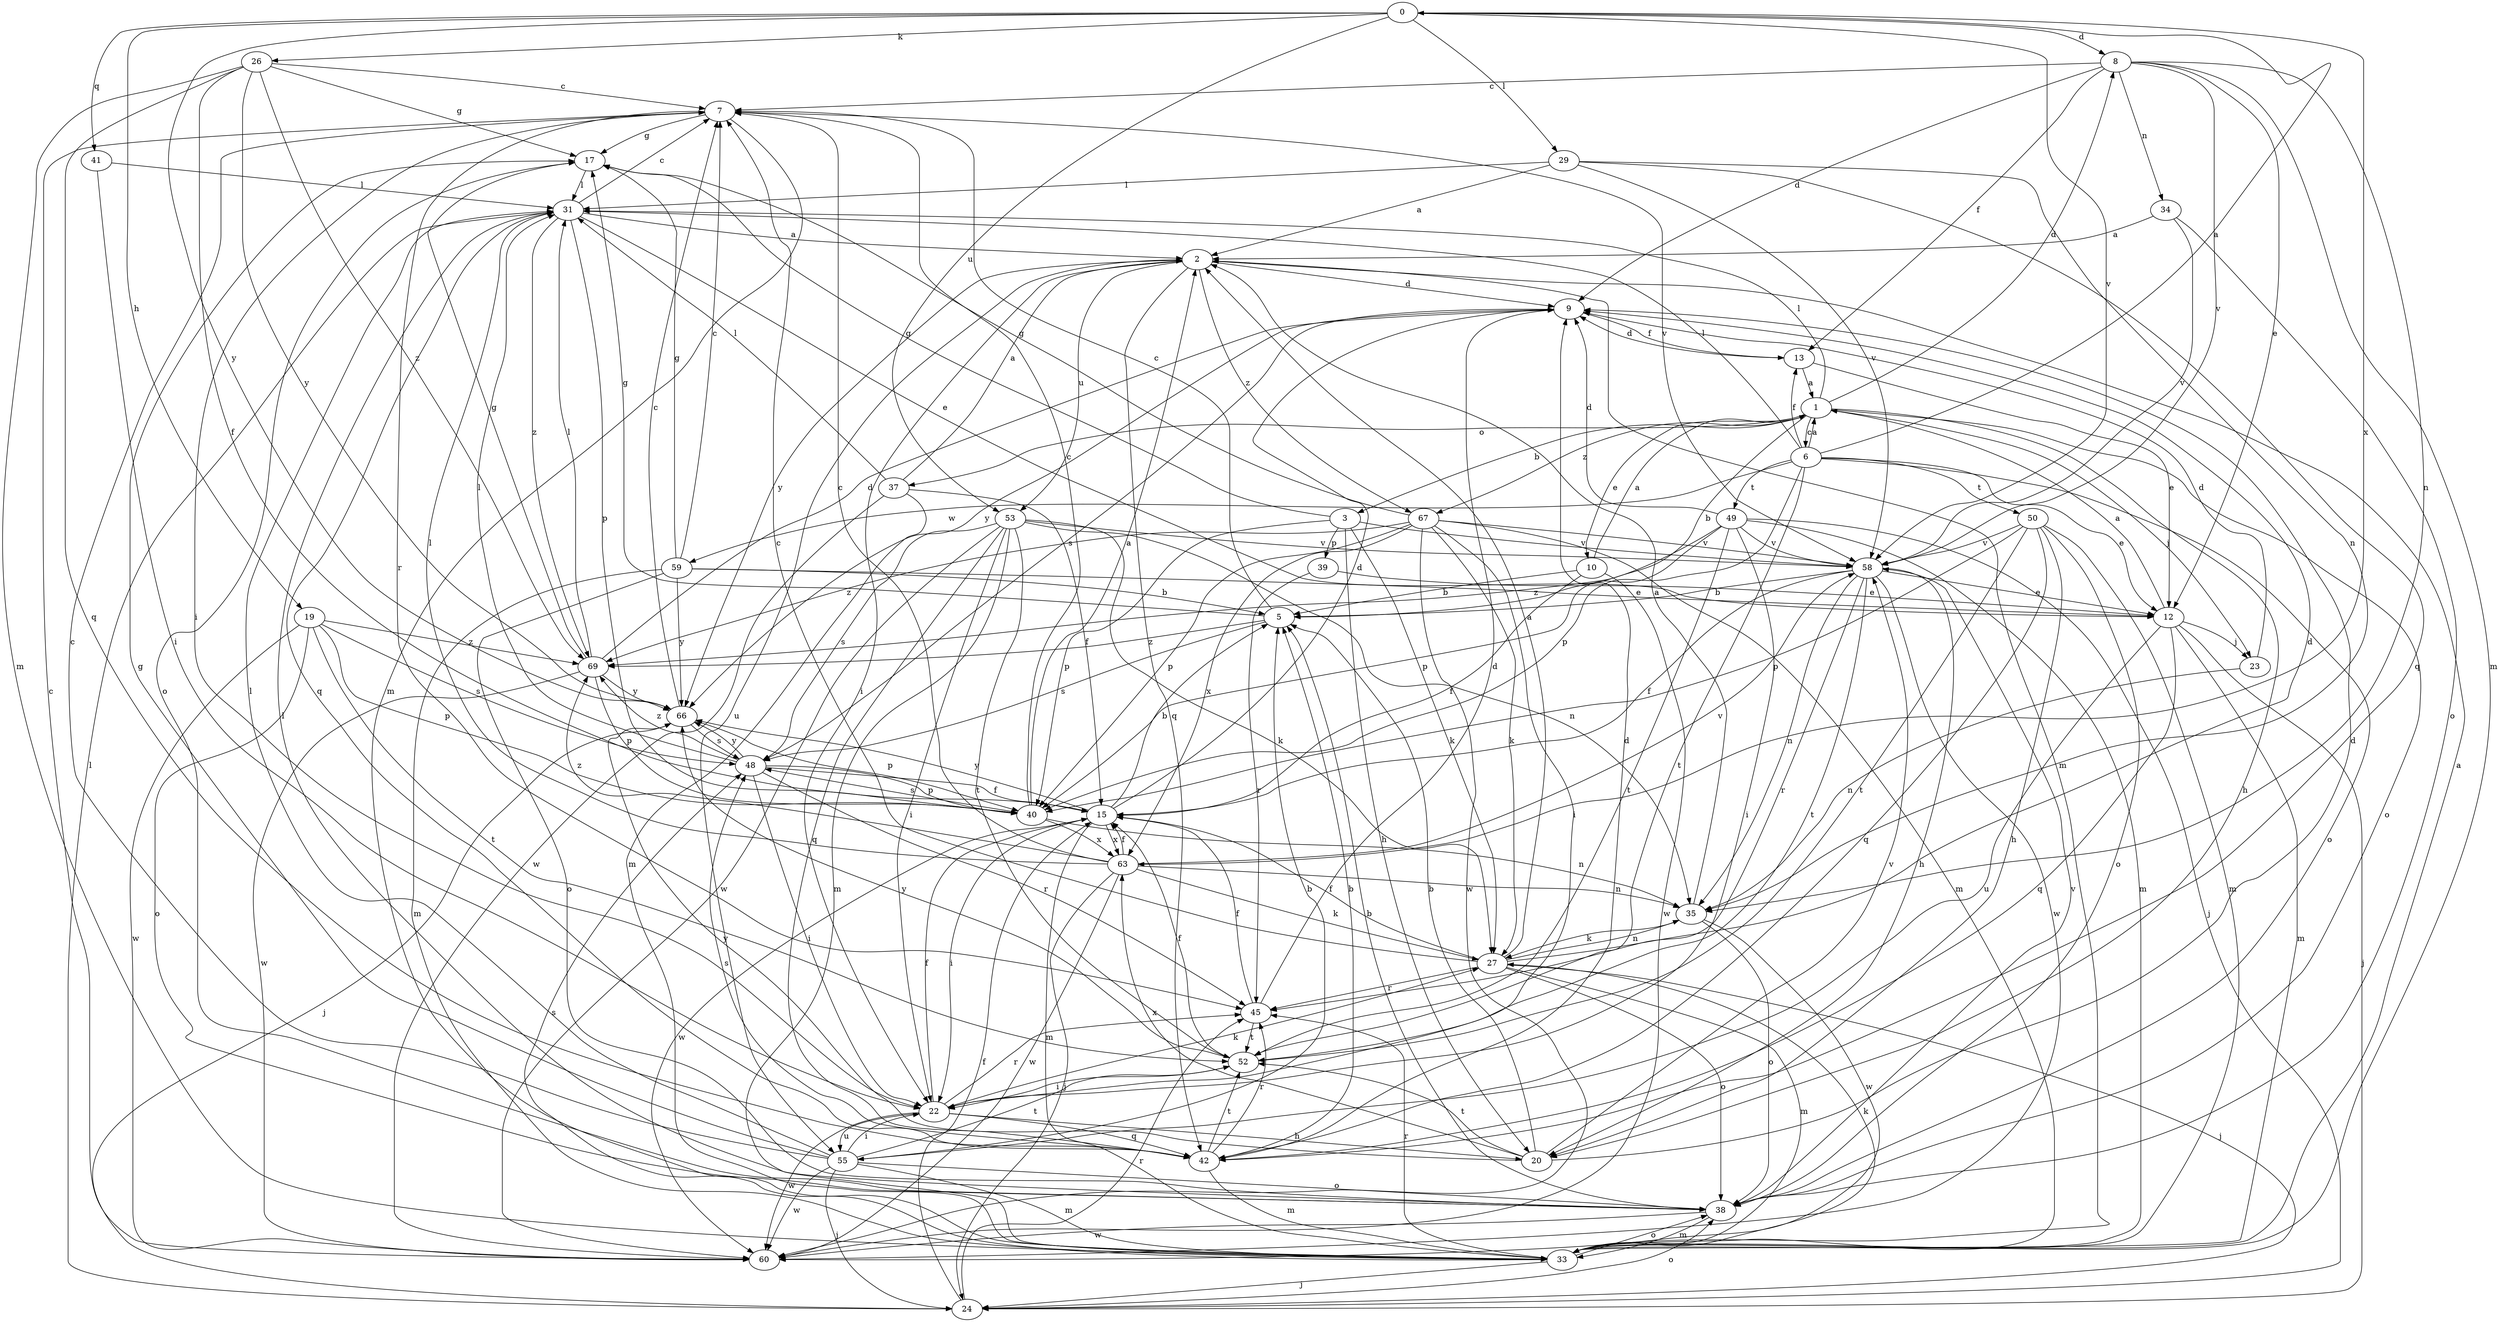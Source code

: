 strict digraph  {
0;
1;
2;
3;
5;
6;
7;
8;
9;
10;
12;
13;
15;
17;
19;
20;
22;
23;
24;
26;
27;
29;
31;
33;
34;
35;
37;
38;
39;
40;
41;
42;
45;
48;
49;
50;
52;
53;
55;
58;
59;
60;
63;
66;
67;
69;
0 -> 8  [label=d];
0 -> 19  [label=h];
0 -> 26  [label=k];
0 -> 29  [label=l];
0 -> 41  [label=q];
0 -> 53  [label=u];
0 -> 58  [label=v];
0 -> 63  [label=x];
0 -> 66  [label=y];
1 -> 3  [label=b];
1 -> 5  [label=b];
1 -> 6  [label=c];
1 -> 8  [label=d];
1 -> 10  [label=e];
1 -> 20  [label=h];
1 -> 23  [label=j];
1 -> 31  [label=l];
1 -> 37  [label=o];
1 -> 38  [label=o];
1 -> 67  [label=z];
2 -> 9  [label=d];
2 -> 22  [label=i];
2 -> 33  [label=m];
2 -> 42  [label=q];
2 -> 53  [label=u];
2 -> 55  [label=u];
2 -> 66  [label=y];
2 -> 67  [label=z];
3 -> 17  [label=g];
3 -> 20  [label=h];
3 -> 27  [label=k];
3 -> 39  [label=p];
3 -> 40  [label=p];
3 -> 58  [label=v];
5 -> 7  [label=c];
5 -> 17  [label=g];
5 -> 48  [label=s];
5 -> 69  [label=z];
6 -> 0  [label=a];
6 -> 1  [label=a];
6 -> 12  [label=e];
6 -> 13  [label=f];
6 -> 31  [label=l];
6 -> 38  [label=o];
6 -> 40  [label=p];
6 -> 49  [label=t];
6 -> 50  [label=t];
6 -> 52  [label=t];
6 -> 59  [label=w];
7 -> 17  [label=g];
7 -> 22  [label=i];
7 -> 33  [label=m];
7 -> 45  [label=r];
7 -> 58  [label=v];
8 -> 7  [label=c];
8 -> 9  [label=d];
8 -> 12  [label=e];
8 -> 13  [label=f];
8 -> 33  [label=m];
8 -> 34  [label=n];
8 -> 35  [label=n];
8 -> 58  [label=v];
9 -> 13  [label=f];
9 -> 48  [label=s];
9 -> 66  [label=y];
10 -> 1  [label=a];
10 -> 5  [label=b];
10 -> 15  [label=f];
10 -> 60  [label=w];
12 -> 1  [label=a];
12 -> 23  [label=j];
12 -> 24  [label=j];
12 -> 33  [label=m];
12 -> 42  [label=q];
12 -> 55  [label=u];
13 -> 1  [label=a];
13 -> 9  [label=d];
13 -> 12  [label=e];
15 -> 5  [label=b];
15 -> 9  [label=d];
15 -> 22  [label=i];
15 -> 33  [label=m];
15 -> 60  [label=w];
15 -> 63  [label=x];
15 -> 66  [label=y];
17 -> 31  [label=l];
17 -> 38  [label=o];
19 -> 38  [label=o];
19 -> 40  [label=p];
19 -> 48  [label=s];
19 -> 52  [label=t];
19 -> 60  [label=w];
19 -> 69  [label=z];
20 -> 5  [label=b];
20 -> 9  [label=d];
20 -> 52  [label=t];
20 -> 58  [label=v];
20 -> 63  [label=x];
20 -> 66  [label=y];
22 -> 15  [label=f];
22 -> 20  [label=h];
22 -> 27  [label=k];
22 -> 42  [label=q];
22 -> 45  [label=r];
22 -> 55  [label=u];
22 -> 60  [label=w];
23 -> 9  [label=d];
23 -> 35  [label=n];
24 -> 15  [label=f];
24 -> 31  [label=l];
24 -> 38  [label=o];
24 -> 45  [label=r];
26 -> 7  [label=c];
26 -> 15  [label=f];
26 -> 17  [label=g];
26 -> 33  [label=m];
26 -> 42  [label=q];
26 -> 66  [label=y];
26 -> 69  [label=z];
27 -> 2  [label=a];
27 -> 7  [label=c];
27 -> 9  [label=d];
27 -> 15  [label=f];
27 -> 24  [label=j];
27 -> 33  [label=m];
27 -> 35  [label=n];
27 -> 38  [label=o];
27 -> 45  [label=r];
29 -> 2  [label=a];
29 -> 31  [label=l];
29 -> 35  [label=n];
29 -> 42  [label=q];
29 -> 58  [label=v];
31 -> 2  [label=a];
31 -> 7  [label=c];
31 -> 12  [label=e];
31 -> 40  [label=p];
31 -> 42  [label=q];
31 -> 69  [label=z];
33 -> 2  [label=a];
33 -> 24  [label=j];
33 -> 27  [label=k];
33 -> 38  [label=o];
33 -> 45  [label=r];
33 -> 48  [label=s];
34 -> 2  [label=a];
34 -> 38  [label=o];
34 -> 58  [label=v];
35 -> 2  [label=a];
35 -> 27  [label=k];
35 -> 38  [label=o];
35 -> 60  [label=w];
37 -> 2  [label=a];
37 -> 15  [label=f];
37 -> 31  [label=l];
37 -> 33  [label=m];
37 -> 60  [label=w];
38 -> 5  [label=b];
38 -> 31  [label=l];
38 -> 33  [label=m];
38 -> 58  [label=v];
38 -> 60  [label=w];
39 -> 12  [label=e];
39 -> 45  [label=r];
40 -> 2  [label=a];
40 -> 7  [label=c];
40 -> 35  [label=n];
40 -> 48  [label=s];
40 -> 63  [label=x];
41 -> 22  [label=i];
41 -> 31  [label=l];
42 -> 5  [label=b];
42 -> 9  [label=d];
42 -> 33  [label=m];
42 -> 45  [label=r];
42 -> 48  [label=s];
42 -> 52  [label=t];
45 -> 9  [label=d];
45 -> 15  [label=f];
45 -> 52  [label=t];
48 -> 15  [label=f];
48 -> 22  [label=i];
48 -> 31  [label=l];
48 -> 40  [label=p];
48 -> 45  [label=r];
48 -> 66  [label=y];
48 -> 69  [label=z];
49 -> 9  [label=d];
49 -> 22  [label=i];
49 -> 24  [label=j];
49 -> 33  [label=m];
49 -> 40  [label=p];
49 -> 52  [label=t];
49 -> 58  [label=v];
49 -> 69  [label=z];
50 -> 20  [label=h];
50 -> 33  [label=m];
50 -> 38  [label=o];
50 -> 40  [label=p];
50 -> 42  [label=q];
50 -> 52  [label=t];
50 -> 58  [label=v];
52 -> 15  [label=f];
52 -> 22  [label=i];
52 -> 66  [label=y];
53 -> 22  [label=i];
53 -> 27  [label=k];
53 -> 33  [label=m];
53 -> 35  [label=n];
53 -> 42  [label=q];
53 -> 48  [label=s];
53 -> 52  [label=t];
53 -> 58  [label=v];
53 -> 60  [label=w];
55 -> 5  [label=b];
55 -> 7  [label=c];
55 -> 17  [label=g];
55 -> 22  [label=i];
55 -> 24  [label=j];
55 -> 31  [label=l];
55 -> 33  [label=m];
55 -> 38  [label=o];
55 -> 52  [label=t];
55 -> 60  [label=w];
58 -> 5  [label=b];
58 -> 12  [label=e];
58 -> 15  [label=f];
58 -> 20  [label=h];
58 -> 35  [label=n];
58 -> 45  [label=r];
58 -> 52  [label=t];
58 -> 60  [label=w];
59 -> 5  [label=b];
59 -> 7  [label=c];
59 -> 12  [label=e];
59 -> 17  [label=g];
59 -> 33  [label=m];
59 -> 38  [label=o];
59 -> 66  [label=y];
60 -> 7  [label=c];
63 -> 7  [label=c];
63 -> 15  [label=f];
63 -> 24  [label=j];
63 -> 27  [label=k];
63 -> 31  [label=l];
63 -> 35  [label=n];
63 -> 58  [label=v];
63 -> 60  [label=w];
63 -> 69  [label=z];
66 -> 7  [label=c];
66 -> 24  [label=j];
66 -> 40  [label=p];
66 -> 48  [label=s];
67 -> 17  [label=g];
67 -> 22  [label=i];
67 -> 27  [label=k];
67 -> 33  [label=m];
67 -> 40  [label=p];
67 -> 58  [label=v];
67 -> 60  [label=w];
67 -> 63  [label=x];
67 -> 69  [label=z];
69 -> 9  [label=d];
69 -> 17  [label=g];
69 -> 31  [label=l];
69 -> 40  [label=p];
69 -> 60  [label=w];
69 -> 66  [label=y];
}
